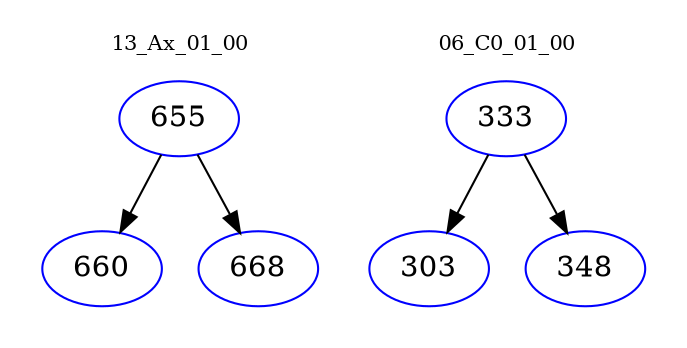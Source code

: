 digraph{
subgraph cluster_0 {
color = white
label = "13_Ax_01_00";
fontsize=10;
T0_655 [label="655", color="blue"]
T0_655 -> T0_660 [color="black"]
T0_660 [label="660", color="blue"]
T0_655 -> T0_668 [color="black"]
T0_668 [label="668", color="blue"]
}
subgraph cluster_1 {
color = white
label = "06_C0_01_00";
fontsize=10;
T1_333 [label="333", color="blue"]
T1_333 -> T1_303 [color="black"]
T1_303 [label="303", color="blue"]
T1_333 -> T1_348 [color="black"]
T1_348 [label="348", color="blue"]
}
}
